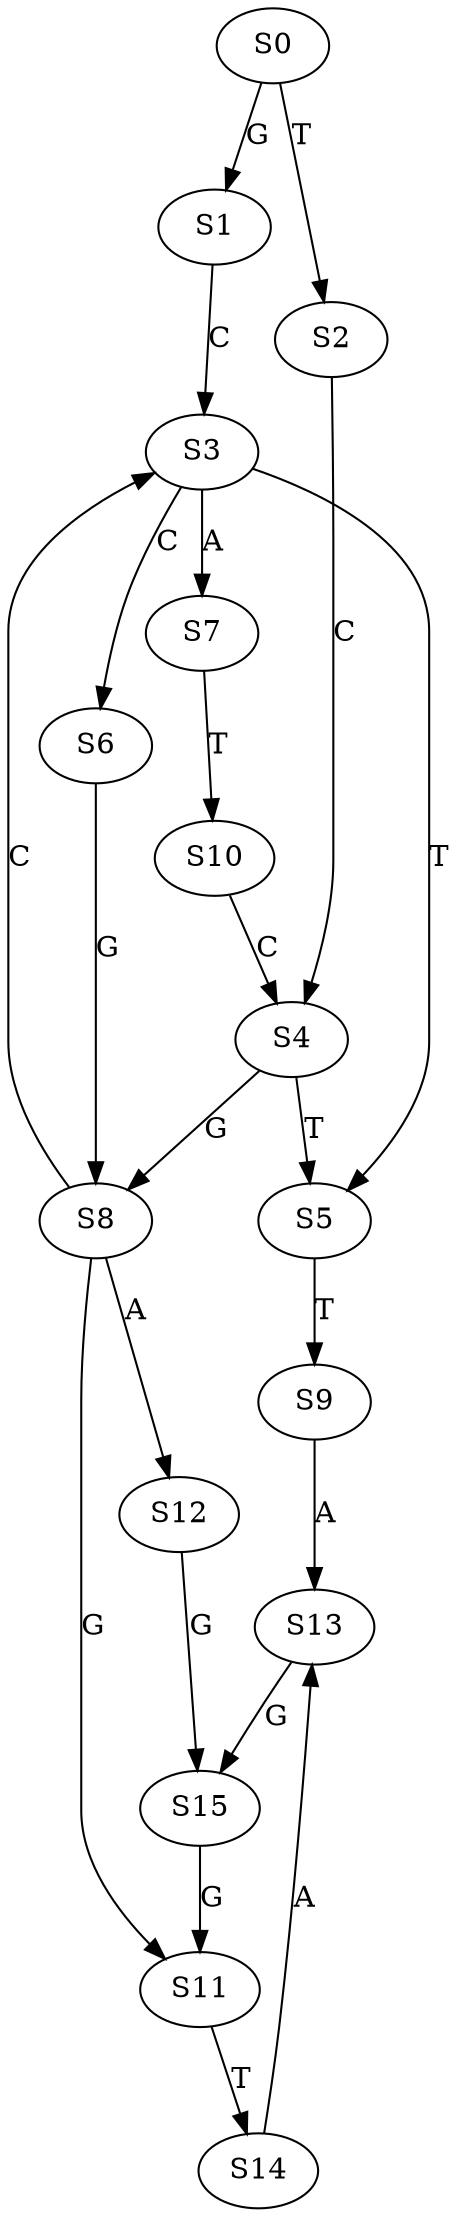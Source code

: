 strict digraph  {
	S0 -> S1 [ label = G ];
	S0 -> S2 [ label = T ];
	S1 -> S3 [ label = C ];
	S2 -> S4 [ label = C ];
	S3 -> S5 [ label = T ];
	S3 -> S6 [ label = C ];
	S3 -> S7 [ label = A ];
	S4 -> S5 [ label = T ];
	S4 -> S8 [ label = G ];
	S5 -> S9 [ label = T ];
	S6 -> S8 [ label = G ];
	S7 -> S10 [ label = T ];
	S8 -> S3 [ label = C ];
	S8 -> S11 [ label = G ];
	S8 -> S12 [ label = A ];
	S9 -> S13 [ label = A ];
	S10 -> S4 [ label = C ];
	S11 -> S14 [ label = T ];
	S12 -> S15 [ label = G ];
	S13 -> S15 [ label = G ];
	S14 -> S13 [ label = A ];
	S15 -> S11 [ label = G ];
}
